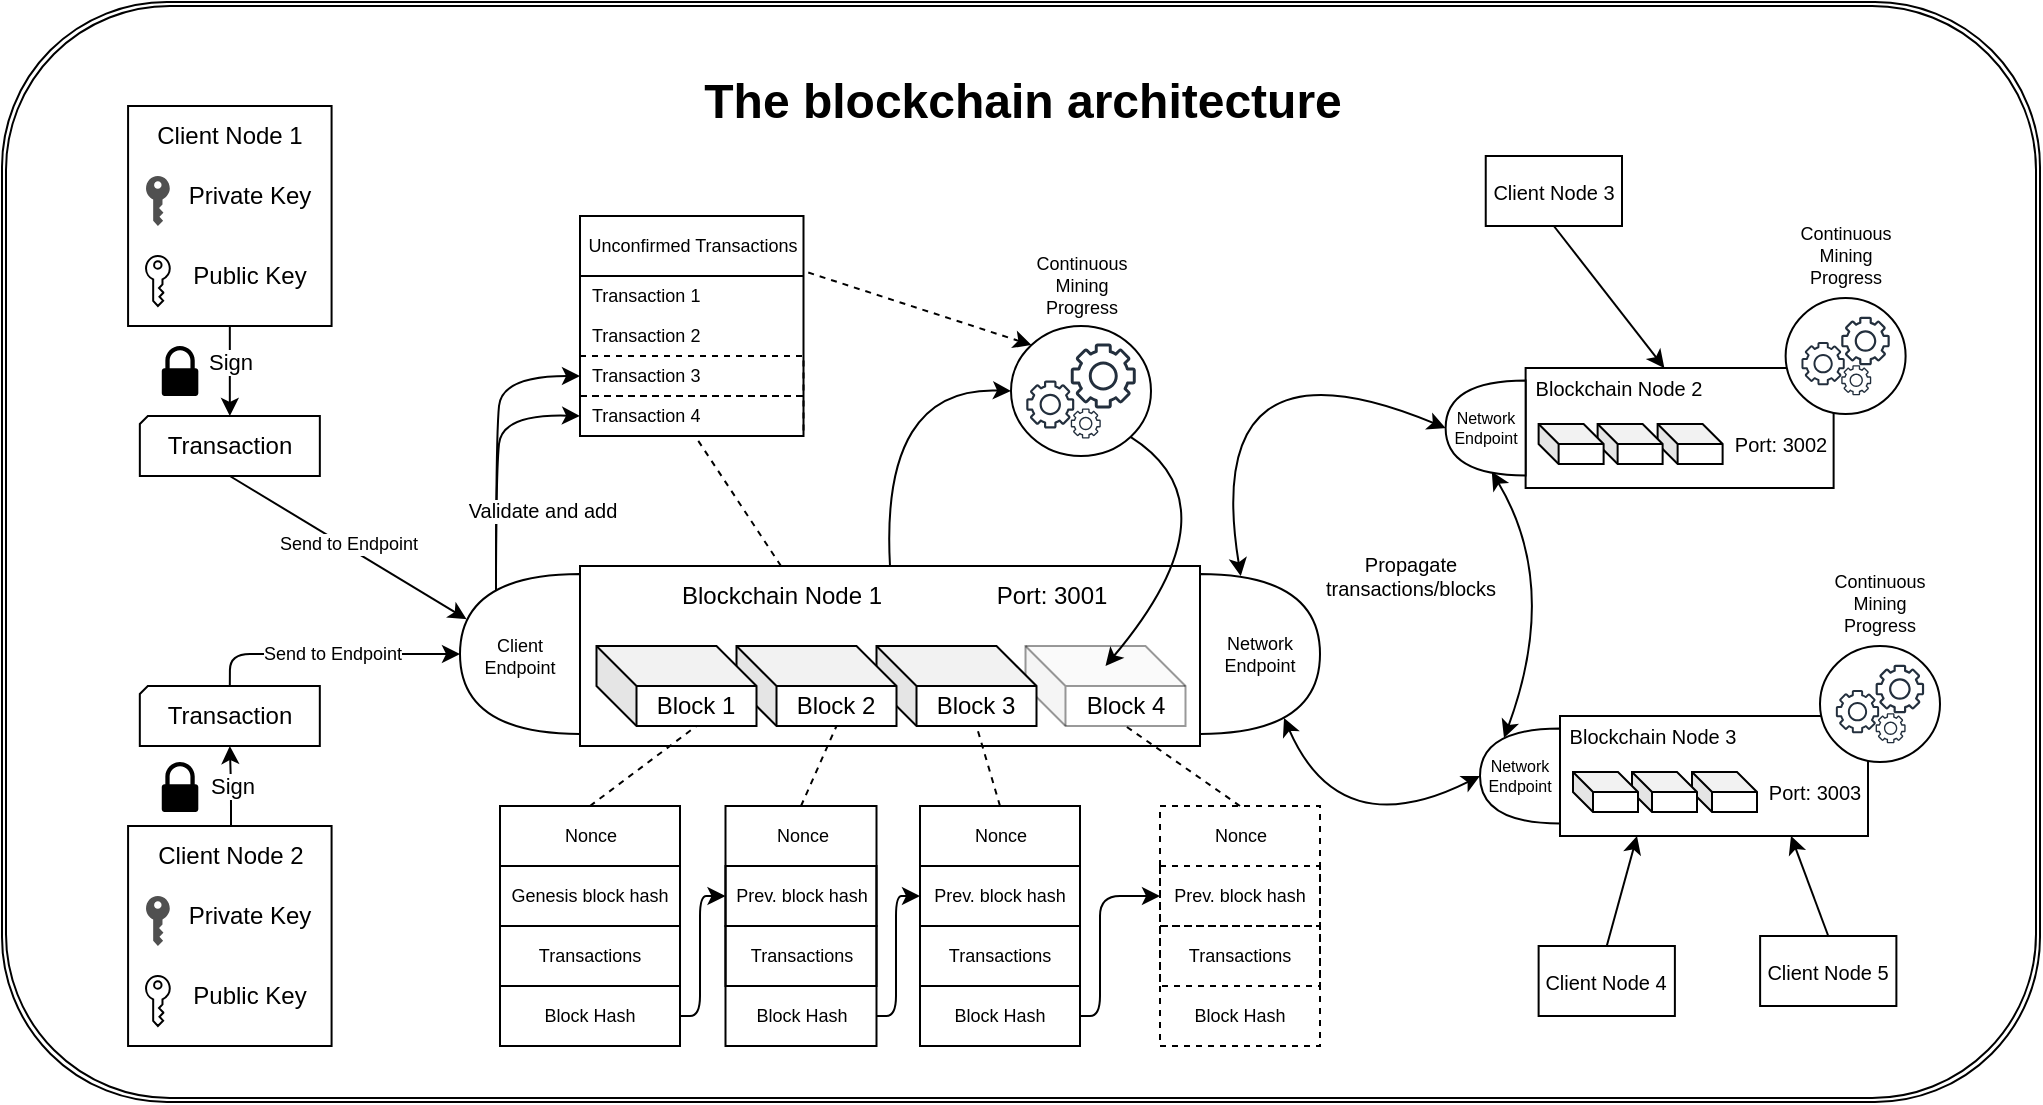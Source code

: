 <mxfile version="20.2.8" type="device"><diagram id="l8hXMBHkgcEJcSW0mbfh" name="Page-1"><mxGraphModel dx="1273" dy="1607" grid="1" gridSize="10" guides="1" tooltips="1" connect="1" arrows="1" fold="1" page="1" pageScale="1" pageWidth="1169" pageHeight="827" math="0" shadow="0"><root><mxCell id="0"/><mxCell id="1" parent="0"/><mxCell id="AOwfK2Gq36l6-mq3PteS-4" value="" style="shape=ext;double=1;rounded=1;whiteSpace=wrap;html=1;fillColor=default;backgroundOutline=0;" vertex="1" parent="1"><mxGeometry y="-827" width="1019" height="550" as="geometry"/></mxCell><mxCell id="AOwfK2Gq36l6-mq3PteS-24" value="" style="rounded=0;whiteSpace=wrap;html=1;strokeColor=default;fontFamily=Helvetica;fontSize=12;fontColor=default;fillColor=default;" vertex="1" parent="1"><mxGeometry x="779" y="-470" width="154" height="60" as="geometry"/></mxCell><mxCell id="AOwfK2Gq36l6-mq3PteS-164" value="" style="shape=cube;whiteSpace=wrap;html=1;boundedLbl=1;backgroundOutline=1;darkOpacity=0.05;darkOpacity2=0.1;size=10;" vertex="1" parent="1"><mxGeometry x="845" y="-442" width="32.5" height="20" as="geometry"/></mxCell><mxCell id="AOwfK2Gq36l6-mq3PteS-159" value="" style="shape=cube;whiteSpace=wrap;html=1;boundedLbl=1;backgroundOutline=1;darkOpacity=0.05;darkOpacity2=0.1;size=10;" vertex="1" parent="1"><mxGeometry x="815" y="-442" width="32.5" height="20" as="geometry"/></mxCell><mxCell id="AOwfK2Gq36l6-mq3PteS-1" value="The blockchain architecture" style="text;strokeColor=none;fillColor=none;html=1;fontSize=24;fontStyle=1;verticalAlign=middle;align=center;rounded=0;" vertex="1" parent="1"><mxGeometry x="459.5" y="-797" width="100" height="40" as="geometry"/></mxCell><mxCell id="AOwfK2Gq36l6-mq3PteS-10" value="" style="rounded=0;whiteSpace=wrap;html=1;strokeColor=default;fontFamily=Helvetica;fontSize=12;fontColor=default;fillColor=default;" vertex="1" parent="1"><mxGeometry x="289" y="-545" width="310" height="90" as="geometry"/></mxCell><mxCell id="AOwfK2Gq36l6-mq3PteS-76" value="Block 4" style="shape=cube;whiteSpace=wrap;html=1;boundedLbl=1;backgroundOutline=1;darkOpacity=0.05;darkOpacity2=0.1;opacity=40;" vertex="1" parent="1"><mxGeometry x="511.75" y="-505" width="80" height="40" as="geometry"/></mxCell><mxCell id="AOwfK2Gq36l6-mq3PteS-5" value="Block 3" style="shape=cube;whiteSpace=wrap;html=1;boundedLbl=1;backgroundOutline=1;darkOpacity=0.05;darkOpacity2=0.1;" vertex="1" parent="1"><mxGeometry x="437.25" y="-505" width="80" height="40" as="geometry"/></mxCell><mxCell id="AOwfK2Gq36l6-mq3PteS-7" value="Block 2" style="shape=cube;whiteSpace=wrap;html=1;boundedLbl=1;backgroundOutline=1;darkOpacity=0.05;darkOpacity2=0.1;" vertex="1" parent="1"><mxGeometry x="367.25" y="-505" width="80" height="40" as="geometry"/></mxCell><mxCell id="AOwfK2Gq36l6-mq3PteS-8" value="Block 1" style="shape=cube;whiteSpace=wrap;html=1;boundedLbl=1;backgroundOutline=1;darkOpacity=0.05;darkOpacity2=0.1;" vertex="1" parent="1"><mxGeometry x="297.25" y="-505" width="80" height="40" as="geometry"/></mxCell><mxCell id="AOwfK2Gq36l6-mq3PteS-11" value="Blockchain Node 1" style="text;html=1;strokeColor=none;fillColor=none;align=center;verticalAlign=middle;whiteSpace=wrap;rounded=0;fontFamily=Helvetica;fontSize=12;fontColor=default;" vertex="1" parent="1"><mxGeometry x="314.5" y="-545" width="150" height="30" as="geometry"/></mxCell><mxCell id="AOwfK2Gq36l6-mq3PteS-12" value="Port: 3001" style="text;html=1;strokeColor=none;fillColor=none;align=center;verticalAlign=middle;whiteSpace=wrap;rounded=0;fontFamily=Helvetica;fontSize=12;fontColor=default;" vertex="1" parent="1"><mxGeometry x="474.5" y="-545" width="100" height="30" as="geometry"/></mxCell><mxCell id="AOwfK2Gq36l6-mq3PteS-19" value="Blockchain Node 3" style="text;html=1;strokeColor=none;fillColor=none;align=center;verticalAlign=middle;whiteSpace=wrap;rounded=0;fontFamily=Helvetica;fontSize=10;fontColor=default;" vertex="1" parent="1"><mxGeometry x="779" y="-470" width="92.5" height="20" as="geometry"/></mxCell><mxCell id="AOwfK2Gq36l6-mq3PteS-20" value="Port: 3003" style="text;html=1;strokeColor=none;fillColor=none;align=center;verticalAlign=middle;whiteSpace=wrap;rounded=0;fontFamily=Helvetica;fontSize=10;fontColor=default;" vertex="1" parent="1"><mxGeometry x="879.06" y="-442" width="54.88" height="20" as="geometry"/></mxCell><mxCell id="AOwfK2Gq36l6-mq3PteS-21" value="" style="shape=cube;whiteSpace=wrap;html=1;boundedLbl=1;backgroundOutline=1;darkOpacity=0.05;darkOpacity2=0.1;size=10;" vertex="1" parent="1"><mxGeometry x="785.5" y="-442" width="32.5" height="20" as="geometry"/></mxCell><mxCell id="AOwfK2Gq36l6-mq3PteS-26" value="Nonce" style="swimlane;fontStyle=0;childLayout=stackLayout;horizontal=1;startSize=30;horizontalStack=0;resizeParent=1;resizeParentMax=0;resizeLast=0;collapsible=1;marginBottom=0;strokeColor=default;fontFamily=Helvetica;fontSize=9;fontColor=default;fillColor=default;html=1;" vertex="1" parent="1"><mxGeometry x="249" y="-425" width="90" height="120" as="geometry"><mxRectangle x="170.5" y="220" width="60" height="30" as="alternateBounds"/></mxGeometry></mxCell><mxCell id="AOwfK2Gq36l6-mq3PteS-27" value="Genesis block hash" style="text;strokeColor=default;fillColor=none;align=center;verticalAlign=middle;spacingLeft=4;spacingRight=4;overflow=hidden;points=[[0,0.5],[1,0.5]];portConstraint=eastwest;rotatable=0;fontFamily=Helvetica;fontSize=9;fontColor=default;html=1;" vertex="1" parent="AOwfK2Gq36l6-mq3PteS-26"><mxGeometry y="30" width="90" height="30" as="geometry"/></mxCell><mxCell id="AOwfK2Gq36l6-mq3PteS-28" value="Transactions" style="text;strokeColor=default;fillColor=none;align=center;verticalAlign=middle;spacingLeft=4;spacingRight=4;overflow=hidden;points=[[0,0.5],[1,0.5]];portConstraint=eastwest;rotatable=0;fontFamily=Helvetica;fontSize=9;fontColor=default;html=1;" vertex="1" parent="AOwfK2Gq36l6-mq3PteS-26"><mxGeometry y="60" width="90" height="30" as="geometry"/></mxCell><mxCell id="AOwfK2Gq36l6-mq3PteS-84" value="Block Hash" style="text;strokeColor=none;fillColor=none;align=center;verticalAlign=middle;spacingLeft=4;spacingRight=4;overflow=hidden;points=[[0,0.5],[1,0.5]];portConstraint=eastwest;rotatable=0;fontFamily=Helvetica;fontSize=9;fontColor=default;html=1;" vertex="1" parent="AOwfK2Gq36l6-mq3PteS-26"><mxGeometry y="90" width="90" height="30" as="geometry"/></mxCell><mxCell id="AOwfK2Gq36l6-mq3PteS-30" value="Nonce" style="swimlane;fontStyle=0;childLayout=stackLayout;horizontal=1;startSize=30;horizontalStack=0;resizeParent=1;resizeParentMax=0;resizeLast=0;collapsible=1;marginBottom=0;strokeColor=default;fontFamily=Helvetica;fontSize=9;fontColor=default;fillColor=default;html=1;" vertex="1" parent="1"><mxGeometry x="361.75" y="-425" width="75.5" height="120" as="geometry"><mxRectangle x="170.5" y="220" width="60" height="30" as="alternateBounds"/></mxGeometry></mxCell><mxCell id="AOwfK2Gq36l6-mq3PteS-31" value="Prev. block hash" style="text;strokeColor=default;fillColor=none;align=center;verticalAlign=middle;spacingLeft=4;spacingRight=4;overflow=hidden;points=[[0,0.5],[1,0.5]];portConstraint=eastwest;rotatable=0;fontFamily=Helvetica;fontSize=9;fontColor=default;html=1;" vertex="1" parent="AOwfK2Gq36l6-mq3PteS-30"><mxGeometry y="30" width="75.5" height="30" as="geometry"/></mxCell><mxCell id="AOwfK2Gq36l6-mq3PteS-32" value="Transactions" style="text;strokeColor=default;fillColor=none;align=center;verticalAlign=middle;spacingLeft=4;spacingRight=4;overflow=hidden;points=[[0,0.5],[1,0.5]];portConstraint=eastwest;rotatable=0;fontFamily=Helvetica;fontSize=9;fontColor=default;html=1;" vertex="1" parent="AOwfK2Gq36l6-mq3PteS-30"><mxGeometry y="60" width="75.5" height="30" as="geometry"/></mxCell><mxCell id="AOwfK2Gq36l6-mq3PteS-86" value="Block Hash" style="text;strokeColor=none;fillColor=none;align=center;verticalAlign=middle;spacingLeft=4;spacingRight=4;overflow=hidden;points=[[0,0.5],[1,0.5]];portConstraint=eastwest;rotatable=0;fontFamily=Helvetica;fontSize=9;fontColor=default;html=1;" vertex="1" parent="AOwfK2Gq36l6-mq3PteS-30"><mxGeometry y="90" width="75.5" height="30" as="geometry"/></mxCell><mxCell id="AOwfK2Gq36l6-mq3PteS-33" value="Nonce" style="swimlane;fontStyle=0;childLayout=stackLayout;horizontal=1;startSize=30;horizontalStack=0;resizeParent=1;resizeParentMax=0;resizeLast=0;collapsible=1;marginBottom=0;strokeColor=default;fontFamily=Helvetica;fontSize=9;fontColor=default;fillColor=default;html=1;" vertex="1" parent="1"><mxGeometry x="459" y="-425" width="80" height="120" as="geometry"><mxRectangle x="170.5" y="220" width="60" height="30" as="alternateBounds"/></mxGeometry></mxCell><mxCell id="AOwfK2Gq36l6-mq3PteS-34" value="Prev. block hash" style="text;strokeColor=default;fillColor=none;align=center;verticalAlign=middle;spacingLeft=4;spacingRight=4;overflow=hidden;points=[[0,0.5],[1,0.5]];portConstraint=eastwest;rotatable=0;fontFamily=Helvetica;fontSize=9;fontColor=default;html=1;" vertex="1" parent="AOwfK2Gq36l6-mq3PteS-33"><mxGeometry y="30" width="80" height="30" as="geometry"/></mxCell><mxCell id="AOwfK2Gq36l6-mq3PteS-35" value="Transactions" style="text;strokeColor=default;fillColor=none;align=center;verticalAlign=middle;spacingLeft=4;spacingRight=4;overflow=hidden;points=[[0,0.5],[1,0.5]];portConstraint=eastwest;rotatable=0;fontFamily=Helvetica;fontSize=9;fontColor=default;html=1;" vertex="1" parent="AOwfK2Gq36l6-mq3PteS-33"><mxGeometry y="60" width="80" height="30" as="geometry"/></mxCell><mxCell id="AOwfK2Gq36l6-mq3PteS-85" value="Block Hash" style="text;strokeColor=none;fillColor=none;align=center;verticalAlign=middle;spacingLeft=4;spacingRight=4;overflow=hidden;points=[[0,0.5],[1,0.5]];portConstraint=eastwest;rotatable=0;fontFamily=Helvetica;fontSize=9;fontColor=default;html=1;" vertex="1" parent="AOwfK2Gq36l6-mq3PteS-33"><mxGeometry y="90" width="80" height="30" as="geometry"/></mxCell><mxCell id="AOwfK2Gq36l6-mq3PteS-36" value="" style="endArrow=none;dashed=1;html=1;fontFamily=Helvetica;fontSize=12;fontColor=default;entryX=0;entryY=0;entryDx=50;entryDy=40;entryPerimeter=0;exitX=0.5;exitY=0;exitDx=0;exitDy=0;" edge="1" parent="1" source="AOwfK2Gq36l6-mq3PteS-26" target="AOwfK2Gq36l6-mq3PteS-8"><mxGeometry width="50" height="50" relative="1" as="geometry"><mxPoint x="739" y="-245" as="sourcePoint"/><mxPoint x="789" y="-295" as="targetPoint"/></mxGeometry></mxCell><mxCell id="AOwfK2Gq36l6-mq3PteS-37" value="" style="endArrow=none;dashed=1;html=1;fontFamily=Helvetica;fontSize=12;fontColor=default;entryX=0;entryY=0;entryDx=50;entryDy=40;entryPerimeter=0;exitX=0.5;exitY=0;exitDx=0;exitDy=0;" edge="1" parent="1" source="AOwfK2Gq36l6-mq3PteS-30" target="AOwfK2Gq36l6-mq3PteS-7"><mxGeometry width="50" height="50" relative="1" as="geometry"><mxPoint x="329.5" y="-415" as="sourcePoint"/><mxPoint x="394.5" y="-455" as="targetPoint"/></mxGeometry></mxCell><mxCell id="AOwfK2Gq36l6-mq3PteS-38" value="" style="endArrow=none;dashed=1;html=1;fontFamily=Helvetica;fontSize=12;fontColor=default;entryX=0;entryY=0;entryDx=50;entryDy=40;entryPerimeter=0;exitX=0.5;exitY=0;exitDx=0;exitDy=0;" edge="1" parent="1" source="AOwfK2Gq36l6-mq3PteS-33" target="AOwfK2Gq36l6-mq3PteS-5"><mxGeometry width="50" height="50" relative="1" as="geometry"><mxPoint x="454.5" y="-415" as="sourcePoint"/><mxPoint x="464.5" y="-455" as="targetPoint"/></mxGeometry></mxCell><mxCell id="AOwfK2Gq36l6-mq3PteS-77" value="" style="curved=1;endArrow=classic;html=1;fontFamily=Helvetica;fontSize=9;fontColor=default;exitX=1;exitY=1;exitDx=0;exitDy=0;entryX=0.5;entryY=0.25;entryDx=0;entryDy=0;entryPerimeter=0;" edge="1" parent="1" source="AOwfK2Gq36l6-mq3PteS-137" target="AOwfK2Gq36l6-mq3PteS-76"><mxGeometry width="50" height="50" relative="1" as="geometry"><mxPoint x="639" y="-415" as="sourcePoint"/><mxPoint x="689" y="-465" as="targetPoint"/><Array as="points"><mxPoint x="619" y="-575"/></Array></mxGeometry></mxCell><mxCell id="AOwfK2Gq36l6-mq3PteS-79" value="Nonce" style="swimlane;fontStyle=0;childLayout=stackLayout;horizontal=1;startSize=30;horizontalStack=0;resizeParent=1;resizeParentMax=0;resizeLast=0;collapsible=1;marginBottom=0;strokeColor=default;fontFamily=Helvetica;fontSize=9;fontColor=default;fillColor=default;html=1;dashed=1;" vertex="1" parent="1"><mxGeometry x="579" y="-425" width="80" height="120" as="geometry"><mxRectangle x="170.5" y="220" width="60" height="30" as="alternateBounds"/></mxGeometry></mxCell><mxCell id="AOwfK2Gq36l6-mq3PteS-80" value="Prev. block hash" style="text;strokeColor=default;fillColor=none;align=center;verticalAlign=middle;spacingLeft=4;spacingRight=4;overflow=hidden;points=[[0,0.5],[1,0.5]];portConstraint=eastwest;rotatable=0;fontFamily=Helvetica;fontSize=9;fontColor=default;html=1;dashed=1;" vertex="1" parent="AOwfK2Gq36l6-mq3PteS-79"><mxGeometry y="30" width="80" height="30" as="geometry"/></mxCell><mxCell id="AOwfK2Gq36l6-mq3PteS-81" value="Transactions" style="text;strokeColor=default;fillColor=none;align=center;verticalAlign=middle;spacingLeft=4;spacingRight=4;overflow=hidden;points=[[0,0.5],[1,0.5]];portConstraint=eastwest;rotatable=0;fontFamily=Helvetica;fontSize=9;fontColor=default;html=1;dashed=1;" vertex="1" parent="AOwfK2Gq36l6-mq3PteS-79"><mxGeometry y="60" width="80" height="30" as="geometry"/></mxCell><mxCell id="AOwfK2Gq36l6-mq3PteS-87" value="Block Hash" style="text;strokeColor=none;fillColor=none;align=center;verticalAlign=middle;spacingLeft=4;spacingRight=4;overflow=hidden;points=[[0,0.5],[1,0.5]];portConstraint=eastwest;rotatable=0;fontFamily=Helvetica;fontSize=9;fontColor=default;html=1;" vertex="1" parent="AOwfK2Gq36l6-mq3PteS-79"><mxGeometry y="90" width="80" height="30" as="geometry"/></mxCell><mxCell id="AOwfK2Gq36l6-mq3PteS-82" value="" style="endArrow=none;dashed=1;html=1;fontFamily=Helvetica;fontSize=12;fontColor=default;entryX=0;entryY=0;entryDx=50;entryDy=40;entryPerimeter=0;exitX=0.5;exitY=0;exitDx=0;exitDy=0;" edge="1" parent="1" source="AOwfK2Gq36l6-mq3PteS-79" target="AOwfK2Gq36l6-mq3PteS-76"><mxGeometry width="50" height="50" relative="1" as="geometry"><mxPoint x="487.25" y="-415" as="sourcePoint"/><mxPoint x="497.25" y="-455" as="targetPoint"/></mxGeometry></mxCell><mxCell id="AOwfK2Gq36l6-mq3PteS-90" value="" style="endArrow=classic;html=1;fontFamily=Helvetica;fontSize=12;fontColor=default;exitX=1;exitY=0.5;exitDx=0;exitDy=0;entryX=0;entryY=0.5;entryDx=0;entryDy=0;" edge="1" parent="1" source="AOwfK2Gq36l6-mq3PteS-84" target="AOwfK2Gq36l6-mq3PteS-31"><mxGeometry width="50" height="50" relative="1" as="geometry"><mxPoint x="539" y="-305" as="sourcePoint"/><mxPoint x="589" y="-355" as="targetPoint"/><Array as="points"><mxPoint x="349" y="-320"/><mxPoint x="349" y="-380"/></Array></mxGeometry></mxCell><mxCell id="AOwfK2Gq36l6-mq3PteS-91" value="" style="endArrow=classic;html=1;fontFamily=Helvetica;fontSize=12;fontColor=default;exitX=1;exitY=0.5;exitDx=0;exitDy=0;entryX=0;entryY=0.5;entryDx=0;entryDy=0;" edge="1" parent="1" source="AOwfK2Gq36l6-mq3PteS-86" target="AOwfK2Gq36l6-mq3PteS-34"><mxGeometry width="50" height="50" relative="1" as="geometry"><mxPoint x="437.25" y="-325" as="sourcePoint"/><mxPoint x="460" y="-385" as="targetPoint"/><Array as="points"><mxPoint x="447" y="-320"/><mxPoint x="447" y="-380"/></Array></mxGeometry></mxCell><mxCell id="AOwfK2Gq36l6-mq3PteS-92" value="" style="endArrow=classic;html=1;fontFamily=Helvetica;fontSize=12;fontColor=default;exitX=1;exitY=0.5;exitDx=0;exitDy=0;entryX=0;entryY=0.5;entryDx=0;entryDy=0;" edge="1" parent="1" source="AOwfK2Gq36l6-mq3PteS-85" target="AOwfK2Gq36l6-mq3PteS-80"><mxGeometry width="50" height="50" relative="1" as="geometry"><mxPoint x="540.88" y="-325" as="sourcePoint"/><mxPoint x="562.63" y="-385" as="targetPoint"/><Array as="points"><mxPoint x="549" y="-320"/><mxPoint x="549" y="-380"/></Array></mxGeometry></mxCell><mxCell id="AOwfK2Gq36l6-mq3PteS-103" style="edgeStyle=orthogonalEdgeStyle;orthogonalLoop=1;jettySize=auto;html=1;exitX=0.5;exitY=1;exitDx=0;exitDy=0;fontFamily=Helvetica;fontSize=12;fontColor=default;entryX=0.5;entryY=0;entryDx=0;entryDy=0;entryPerimeter=0;" edge="1" parent="1" source="AOwfK2Gq36l6-mq3PteS-94" target="AOwfK2Gq36l6-mq3PteS-104"><mxGeometry relative="1" as="geometry"><mxPoint x="296.54" y="-735" as="targetPoint"/></mxGeometry></mxCell><mxCell id="AOwfK2Gq36l6-mq3PteS-110" value="Sign" style="edgeLabel;html=1;align=center;verticalAlign=middle;resizable=0;points=[];fontSize=11;fontFamily=Helvetica;fontColor=default;" vertex="1" connectable="0" parent="AOwfK2Gq36l6-mq3PteS-103"><mxGeometry x="-0.123" relative="1" as="geometry"><mxPoint y="-2" as="offset"/></mxGeometry></mxCell><mxCell id="AOwfK2Gq36l6-mq3PteS-94" value="" style="rounded=0;whiteSpace=wrap;html=1;strokeColor=default;fontFamily=Helvetica;fontSize=12;fontColor=default;fillColor=default;" vertex="1" parent="1"><mxGeometry x="63.04" y="-775" width="101.75" height="110" as="geometry"/></mxCell><mxCell id="AOwfK2Gq36l6-mq3PteS-95" value="Client Node 1" style="text;html=1;strokeColor=none;fillColor=none;align=center;verticalAlign=middle;whiteSpace=wrap;rounded=0;fontFamily=Helvetica;fontSize=12;fontColor=default;" vertex="1" parent="1"><mxGeometry x="75.98" y="-775" width="75.87" height="30" as="geometry"/></mxCell><mxCell id="AOwfK2Gq36l6-mq3PteS-96" value="" style="sketch=0;pointerEvents=1;shadow=0;dashed=0;html=1;strokeColor=none;fillColor=#505050;labelPosition=center;verticalLabelPosition=bottom;verticalAlign=top;outlineConnect=0;align=center;shape=mxgraph.office.security.key_permissions;fontFamily=Helvetica;fontSize=12;fontColor=default;" vertex="1" parent="1"><mxGeometry x="72.01" y="-740" width="11.88" height="25" as="geometry"/></mxCell><mxCell id="AOwfK2Gq36l6-mq3PteS-97" value="Private Key" style="text;html=1;strokeColor=none;fillColor=none;align=center;verticalAlign=middle;whiteSpace=wrap;rounded=0;fontFamily=Helvetica;fontSize=12;fontColor=default;" vertex="1" parent="1"><mxGeometry x="91.88" y="-745" width="63.94" height="30" as="geometry"/></mxCell><mxCell id="AOwfK2Gq36l6-mq3PteS-98" value="Public Key" style="text;html=1;strokeColor=none;fillColor=none;align=center;verticalAlign=middle;whiteSpace=wrap;rounded=0;fontFamily=Helvetica;fontSize=12;fontColor=default;" vertex="1" parent="1"><mxGeometry x="91.88" y="-705" width="63.94" height="30" as="geometry"/></mxCell><mxCell id="AOwfK2Gq36l6-mq3PteS-99" value="" style="sketch=0;pointerEvents=1;shadow=0;dashed=0;html=1;labelPosition=center;verticalLabelPosition=bottom;verticalAlign=top;outlineConnect=0;align=center;shape=mxgraph.office.security.key_permissions;fontFamily=Helvetica;fontSize=12;" vertex="1" parent="1"><mxGeometry x="72.01" y="-700" width="11.88" height="25" as="geometry"/></mxCell><mxCell id="AOwfK2Gq36l6-mq3PteS-104" value="Transaction" style="shape=card;whiteSpace=wrap;html=1;strokeColor=default;fontFamily=Helvetica;fontSize=12;fontColor=default;fillColor=default;size=4;" vertex="1" parent="1"><mxGeometry x="68.92" y="-620" width="90" height="30" as="geometry"/></mxCell><mxCell id="AOwfK2Gq36l6-mq3PteS-105" value="Unconfirmed Transactions" style="swimlane;fontStyle=0;childLayout=stackLayout;horizontal=1;startSize=30;horizontalStack=0;resizeParent=1;resizeParentMax=0;resizeLast=0;collapsible=0;marginBottom=0;strokeColor=default;fontFamily=Helvetica;fontSize=9;fontColor=default;fillColor=default;html=1;" vertex="1" parent="1"><mxGeometry x="289" y="-720" width="111.75" height="110" as="geometry"><mxRectangle x="68.25" y="150" width="150" height="30" as="alternateBounds"/></mxGeometry></mxCell><mxCell id="AOwfK2Gq36l6-mq3PteS-106" value="Transaction 1" style="text;strokeColor=none;fillColor=none;align=left;verticalAlign=middle;spacingLeft=4;spacingRight=4;overflow=hidden;points=[[0,0.5],[1,0.5]];portConstraint=eastwest;rotatable=0;fontFamily=Helvetica;fontSize=9;fontColor=default;html=1;spacing=2;resizeHeight=1;" vertex="1" parent="AOwfK2Gq36l6-mq3PteS-105"><mxGeometry y="30" width="111.75" height="20" as="geometry"/></mxCell><mxCell id="AOwfK2Gq36l6-mq3PteS-107" value="Transaction 2" style="text;strokeColor=none;fillColor=none;align=left;verticalAlign=middle;spacingLeft=4;spacingRight=4;overflow=hidden;points=[[0,0.5],[1,0.5]];portConstraint=eastwest;rotatable=0;fontFamily=Helvetica;fontSize=9;fontColor=default;html=1;spacing=2;resizeHeight=1;" vertex="1" parent="AOwfK2Gq36l6-mq3PteS-105"><mxGeometry y="50" width="111.75" height="20" as="geometry"/></mxCell><mxCell id="AOwfK2Gq36l6-mq3PteS-108" value="Transaction 3" style="text;strokeColor=default;fillColor=none;align=left;verticalAlign=middle;spacingLeft=4;spacingRight=4;overflow=hidden;points=[[0,0.5],[1,0.5]];portConstraint=eastwest;rotatable=0;fontFamily=Helvetica;fontSize=9;fontColor=default;html=1;spacing=2;resizeHeight=1;dashed=1;" vertex="1" parent="AOwfK2Gq36l6-mq3PteS-105"><mxGeometry y="70" width="111.75" height="20" as="geometry"/></mxCell><mxCell id="AOwfK2Gq36l6-mq3PteS-112" value="Transaction 4" style="text;strokeColor=default;fillColor=none;align=left;verticalAlign=middle;spacingLeft=4;spacingRight=4;overflow=hidden;points=[[0,0.5],[1,0.5]];portConstraint=eastwest;rotatable=0;fontFamily=Helvetica;fontSize=9;fontColor=default;html=1;spacing=2;resizeHeight=1;dashed=1;" vertex="1" parent="AOwfK2Gq36l6-mq3PteS-105"><mxGeometry y="90" width="111.75" height="20" as="geometry"/></mxCell><mxCell id="AOwfK2Gq36l6-mq3PteS-115" value="" style="endArrow=none;dashed=1;html=1;fontFamily=Helvetica;fontSize=11;fontColor=default;entryX=0.521;entryY=1.052;entryDx=0;entryDy=0;entryPerimeter=0;exitX=0.5;exitY=0;exitDx=0;exitDy=0;" edge="1" parent="1" source="AOwfK2Gq36l6-mq3PteS-11" target="AOwfK2Gq36l6-mq3PteS-112"><mxGeometry width="50" height="50" relative="1" as="geometry"><mxPoint x="379" y="-485" as="sourcePoint"/><mxPoint x="429" y="-535" as="targetPoint"/></mxGeometry></mxCell><mxCell id="AOwfK2Gq36l6-mq3PteS-117" value="" style="sketch=0;pointerEvents=1;shadow=0;dashed=0;html=1;strokeColor=none;labelPosition=center;verticalLabelPosition=bottom;verticalAlign=top;outlineConnect=0;align=center;shape=mxgraph.office.security.lock_protected;fillColor=#000000;fontFamily=Helvetica;fontSize=9;fontColor=default;" vertex="1" parent="1"><mxGeometry x="79.89" y="-655" width="18.27" height="25" as="geometry"/></mxCell><mxCell id="AOwfK2Gq36l6-mq3PteS-118" value="" style="shape=or;whiteSpace=wrap;html=1;strokeColor=default;fontFamily=Helvetica;fontSize=9;fontColor=default;fillColor=default;rotation=-180;" vertex="1" parent="1"><mxGeometry x="229" y="-541" width="60" height="80" as="geometry"/></mxCell><mxCell id="AOwfK2Gq36l6-mq3PteS-119" value="Client Endpoint" style="text;html=1;strokeColor=none;fillColor=none;align=center;verticalAlign=middle;whiteSpace=wrap;rounded=0;fontFamily=Helvetica;fontSize=9;fontColor=default;" vertex="1" parent="1"><mxGeometry x="234" y="-515" width="50" height="30" as="geometry"/></mxCell><mxCell id="AOwfK2Gq36l6-mq3PteS-120" style="edgeStyle=orthogonalEdgeStyle;orthogonalLoop=1;jettySize=auto;html=1;exitX=0.5;exitY=0;exitDx=0;exitDy=0;fontFamily=Helvetica;fontSize=12;fontColor=default;entryX=0.5;entryY=1;entryDx=0;entryDy=0;entryPerimeter=0;" edge="1" source="AOwfK2Gq36l6-mq3PteS-123" target="AOwfK2Gq36l6-mq3PteS-128" parent="1"><mxGeometry relative="1" as="geometry"><mxPoint x="302.41" y="-375" as="targetPoint"/></mxGeometry></mxCell><mxCell id="AOwfK2Gq36l6-mq3PteS-121" value="Sign" style="edgeLabel;html=1;align=center;verticalAlign=middle;resizable=0;points=[];fontSize=11;fontFamily=Helvetica;fontColor=default;" vertex="1" connectable="0" parent="AOwfK2Gq36l6-mq3PteS-120"><mxGeometry x="-0.123" relative="1" as="geometry"><mxPoint y="-2" as="offset"/></mxGeometry></mxCell><mxCell id="AOwfK2Gq36l6-mq3PteS-122" value="" style="rounded=0;whiteSpace=wrap;html=1;strokeColor=default;fontFamily=Helvetica;fontSize=12;fontColor=default;fillColor=default;" vertex="1" parent="1"><mxGeometry x="63.04" y="-415" width="101.75" height="110" as="geometry"/></mxCell><mxCell id="AOwfK2Gq36l6-mq3PteS-123" value="Client Node 2" style="text;html=1;strokeColor=none;fillColor=none;align=center;verticalAlign=middle;whiteSpace=wrap;rounded=0;fontFamily=Helvetica;fontSize=12;fontColor=default;" vertex="1" parent="1"><mxGeometry x="75.98" y="-415" width="77.05" height="30" as="geometry"/></mxCell><mxCell id="AOwfK2Gq36l6-mq3PteS-124" value="" style="sketch=0;pointerEvents=1;shadow=0;dashed=0;html=1;strokeColor=none;fillColor=#505050;labelPosition=center;verticalLabelPosition=bottom;verticalAlign=top;outlineConnect=0;align=center;shape=mxgraph.office.security.key_permissions;fontFamily=Helvetica;fontSize=12;fontColor=default;" vertex="1" parent="1"><mxGeometry x="72.01" y="-380" width="11.88" height="25" as="geometry"/></mxCell><mxCell id="AOwfK2Gq36l6-mq3PteS-125" value="Private Key" style="text;html=1;strokeColor=none;fillColor=none;align=center;verticalAlign=middle;whiteSpace=wrap;rounded=0;fontFamily=Helvetica;fontSize=12;fontColor=default;" vertex="1" parent="1"><mxGeometry x="91.88" y="-385" width="63.94" height="30" as="geometry"/></mxCell><mxCell id="AOwfK2Gq36l6-mq3PteS-126" value="Public Key" style="text;html=1;strokeColor=none;fillColor=none;align=center;verticalAlign=middle;whiteSpace=wrap;rounded=0;fontFamily=Helvetica;fontSize=12;fontColor=default;" vertex="1" parent="1"><mxGeometry x="91.88" y="-345" width="63.94" height="30" as="geometry"/></mxCell><mxCell id="AOwfK2Gq36l6-mq3PteS-127" value="" style="sketch=0;pointerEvents=1;shadow=0;dashed=0;html=1;labelPosition=center;verticalLabelPosition=bottom;verticalAlign=top;outlineConnect=0;align=center;shape=mxgraph.office.security.key_permissions;fontFamily=Helvetica;fontSize=12;" vertex="1" parent="1"><mxGeometry x="72.01" y="-340" width="11.88" height="25" as="geometry"/></mxCell><mxCell id="AOwfK2Gq36l6-mq3PteS-128" value="Transaction" style="shape=card;whiteSpace=wrap;html=1;strokeColor=default;fontFamily=Helvetica;fontSize=12;fontColor=default;fillColor=default;size=4;" vertex="1" parent="1"><mxGeometry x="68.91" y="-485" width="90" height="30" as="geometry"/></mxCell><mxCell id="AOwfK2Gq36l6-mq3PteS-129" value="" style="sketch=0;pointerEvents=1;shadow=0;dashed=0;html=1;strokeColor=none;labelPosition=center;verticalLabelPosition=bottom;verticalAlign=top;outlineConnect=0;align=center;shape=mxgraph.office.security.lock_protected;fillColor=#000000;fontFamily=Helvetica;fontSize=9;fontColor=default;" vertex="1" parent="1"><mxGeometry x="79.88" y="-447" width="18.27" height="25" as="geometry"/></mxCell><mxCell id="AOwfK2Gq36l6-mq3PteS-130" value="" style="endArrow=classic;html=1;fontFamily=Helvetica;fontSize=10;fontColor=default;exitX=0.5;exitY=1;exitDx=0;exitDy=0;exitPerimeter=0;entryX=0.945;entryY=0.717;entryDx=0;entryDy=0;entryPerimeter=0;" edge="1" parent="1" source="AOwfK2Gq36l6-mq3PteS-104" target="AOwfK2Gq36l6-mq3PteS-118"><mxGeometry width="50" height="50" relative="1" as="geometry"><mxPoint x="399" y="-555" as="sourcePoint"/><mxPoint x="449" y="-605" as="targetPoint"/></mxGeometry></mxCell><mxCell id="AOwfK2Gq36l6-mq3PteS-143" value="Send to Endpoint" style="edgeLabel;html=1;align=center;verticalAlign=middle;resizable=0;points=[];fontSize=9;fontFamily=Helvetica;fontColor=default;" vertex="1" connectable="0" parent="AOwfK2Gq36l6-mq3PteS-130"><mxGeometry x="0.198" relative="1" as="geometry"><mxPoint x="-12" y="-9" as="offset"/></mxGeometry></mxCell><mxCell id="AOwfK2Gq36l6-mq3PteS-132" value="" style="endArrow=classic;html=1;fontFamily=Helvetica;fontSize=10;fontColor=default;exitX=0.5;exitY=0;exitDx=0;exitDy=0;exitPerimeter=0;entryX=1;entryY=0.5;entryDx=0;entryDy=0;entryPerimeter=0;" edge="1" parent="1" source="AOwfK2Gq36l6-mq3PteS-128" target="AOwfK2Gq36l6-mq3PteS-118"><mxGeometry width="50" height="50" relative="1" as="geometry"><mxPoint x="123.92" y="-580" as="sourcePoint"/><mxPoint x="269" y="-490" as="targetPoint"/><Array as="points"><mxPoint x="114" y="-501"/></Array></mxGeometry></mxCell><mxCell id="AOwfK2Gq36l6-mq3PteS-142" value="Send to Endpoint" style="edgeLabel;html=1;align=center;verticalAlign=middle;resizable=0;points=[];fontSize=9;fontFamily=Helvetica;fontColor=default;" vertex="1" connectable="0" parent="AOwfK2Gq36l6-mq3PteS-132"><mxGeometry x="-0.322" relative="1" as="geometry"><mxPoint x="22" as="offset"/></mxGeometry></mxCell><mxCell id="AOwfK2Gq36l6-mq3PteS-133" value="Network Endpoint" style="shape=or;whiteSpace=wrap;html=1;strokeColor=default;fontFamily=Helvetica;fontSize=9;fontColor=default;fillColor=default;rotation=0;" vertex="1" parent="1"><mxGeometry x="599" y="-541" width="60" height="80" as="geometry"/></mxCell><mxCell id="AOwfK2Gq36l6-mq3PteS-137" value="" style="ellipse;whiteSpace=wrap;html=1;strokeColor=default;fontFamily=Helvetica;fontSize=9;fontColor=default;fillColor=default;" vertex="1" parent="1"><mxGeometry x="504.5" y="-665" width="70" height="65" as="geometry"/></mxCell><mxCell id="AOwfK2Gq36l6-mq3PteS-136" value="" style="sketch=0;outlineConnect=0;fontColor=#232F3E;gradientColor=none;fillColor=#232F3D;strokeColor=none;dashed=0;verticalLabelPosition=bottom;verticalAlign=top;align=center;html=1;fontSize=12;fontStyle=0;aspect=fixed;pointerEvents=1;shape=mxgraph.aws4.gear;fontFamily=Helvetica;" vertex="1" parent="1"><mxGeometry x="512.13" y="-637.75" width="24" height="24" as="geometry"/></mxCell><mxCell id="AOwfK2Gq36l6-mq3PteS-138" value="" style="sketch=0;outlineConnect=0;fontColor=#232F3E;gradientColor=none;fillColor=#232F3D;strokeColor=none;dashed=0;verticalLabelPosition=bottom;verticalAlign=top;align=center;html=1;fontSize=12;fontStyle=0;aspect=fixed;pointerEvents=1;shape=mxgraph.aws4.gear;fontFamily=Helvetica;" vertex="1" parent="1"><mxGeometry x="534.38" y="-623.75" width="15" height="15" as="geometry"/></mxCell><mxCell id="AOwfK2Gq36l6-mq3PteS-139" value="" style="sketch=0;outlineConnect=0;fontColor=#232F3E;gradientColor=none;fillColor=#232F3D;strokeColor=none;dashed=0;verticalLabelPosition=bottom;verticalAlign=top;align=center;html=1;fontSize=12;fontStyle=0;aspect=fixed;pointerEvents=1;shape=mxgraph.aws4.gear;fontFamily=Helvetica;" vertex="1" parent="1"><mxGeometry x="534.38" y="-656.25" width="32.5" height="32.5" as="geometry"/></mxCell><mxCell id="AOwfK2Gq36l6-mq3PteS-140" value="" style="curved=1;endArrow=classic;html=1;fontFamily=Helvetica;fontSize=9;fontColor=default;exitX=0.5;exitY=0;exitDx=0;exitDy=0;entryX=0;entryY=0.5;entryDx=0;entryDy=0;" edge="1" parent="1" source="AOwfK2Gq36l6-mq3PteS-10" target="AOwfK2Gq36l6-mq3PteS-137"><mxGeometry width="50" height="50" relative="1" as="geometry"><mxPoint x="548.855" y="-599.618" as="sourcePoint"/><mxPoint x="561.75" y="-485" as="targetPoint"/><Array as="points"><mxPoint x="439" y="-635"/></Array></mxGeometry></mxCell><mxCell id="AOwfK2Gq36l6-mq3PteS-141" value="Continuous Mining Progress" style="text;html=1;strokeColor=none;fillColor=none;align=center;verticalAlign=middle;whiteSpace=wrap;rounded=0;fontFamily=Helvetica;fontSize=9;fontColor=default;" vertex="1" parent="1"><mxGeometry x="509.5" y="-700" width="60" height="30" as="geometry"/></mxCell><mxCell id="AOwfK2Gq36l6-mq3PteS-145" value="Network Endpoint" style="shape=or;whiteSpace=wrap;html=1;strokeColor=default;fontFamily=Helvetica;fontSize=8;fontColor=default;fillColor=default;rotation=0;flipH=1;" vertex="1" parent="1"><mxGeometry x="739" y="-463.75" width="40" height="47.5" as="geometry"/></mxCell><mxCell id="AOwfK2Gq36l6-mq3PteS-151" value="" style="ellipse;whiteSpace=wrap;html=1;strokeColor=default;fontFamily=Helvetica;fontSize=9;fontColor=default;fillColor=default;" vertex="1" parent="1"><mxGeometry x="909" y="-505" width="60" height="58" as="geometry"/></mxCell><mxCell id="AOwfK2Gq36l6-mq3PteS-152" value="" style="sketch=0;outlineConnect=0;fontColor=#232F3E;gradientColor=none;fillColor=#232F3D;strokeColor=none;dashed=0;verticalLabelPosition=bottom;verticalAlign=top;align=center;html=1;fontSize=12;fontStyle=0;aspect=fixed;pointerEvents=1;shape=mxgraph.aws4.gear;fontFamily=Helvetica;" vertex="1" parent="1"><mxGeometry x="916.93" y="-483" width="21.63" height="21.63" as="geometry"/></mxCell><mxCell id="AOwfK2Gq36l6-mq3PteS-153" value="" style="sketch=0;outlineConnect=0;fontColor=#232F3E;gradientColor=none;fillColor=#232F3D;strokeColor=none;dashed=0;verticalLabelPosition=bottom;verticalAlign=top;align=center;html=1;fontSize=12;fontStyle=0;aspect=fixed;pointerEvents=1;shape=mxgraph.aws4.gear;fontFamily=Helvetica;" vertex="1" parent="1"><mxGeometry x="936.81" y="-471.37" width="15" height="15" as="geometry"/></mxCell><mxCell id="AOwfK2Gq36l6-mq3PteS-154" value="" style="sketch=0;outlineConnect=0;fontColor=#232F3E;gradientColor=none;fillColor=#232F3D;strokeColor=none;dashed=0;verticalLabelPosition=bottom;verticalAlign=top;align=center;html=1;fontSize=12;fontStyle=0;aspect=fixed;pointerEvents=1;shape=mxgraph.aws4.gear;fontFamily=Helvetica;" vertex="1" parent="1"><mxGeometry x="936.81" y="-495.62" width="24.25" height="24.25" as="geometry"/></mxCell><mxCell id="AOwfK2Gq36l6-mq3PteS-155" value="Continuous Mining Progress" style="text;html=1;strokeColor=none;fillColor=none;align=center;verticalAlign=middle;whiteSpace=wrap;rounded=0;fontFamily=Helvetica;fontSize=9;fontColor=default;" vertex="1" parent="1"><mxGeometry x="909.0" y="-541" width="60" height="30" as="geometry"/></mxCell><mxCell id="AOwfK2Gq36l6-mq3PteS-165" value="" style="endArrow=none;dashed=1;html=1;fontFamily=Helvetica;fontSize=11;fontColor=default;entryX=1;entryY=0.25;entryDx=0;entryDy=0;exitX=0;exitY=0;exitDx=0;exitDy=0;startArrow=classic;startFill=1;" edge="1" parent="1" source="AOwfK2Gq36l6-mq3PteS-137" target="AOwfK2Gq36l6-mq3PteS-105"><mxGeometry width="50" height="50" relative="1" as="geometry"><mxPoint x="399.5" y="-535" as="sourcePoint"/><mxPoint x="357.222" y="-598.96" as="targetPoint"/></mxGeometry></mxCell><mxCell id="AOwfK2Gq36l6-mq3PteS-168" value="" style="rounded=0;whiteSpace=wrap;html=1;strokeColor=default;fontFamily=Helvetica;fontSize=12;fontColor=default;fillColor=default;" vertex="1" parent="1"><mxGeometry x="761.81" y="-644" width="154" height="60" as="geometry"/></mxCell><mxCell id="AOwfK2Gq36l6-mq3PteS-169" value="" style="shape=cube;whiteSpace=wrap;html=1;boundedLbl=1;backgroundOutline=1;darkOpacity=0.05;darkOpacity2=0.1;size=10;" vertex="1" parent="1"><mxGeometry x="827.81" y="-616" width="32.5" height="20" as="geometry"/></mxCell><mxCell id="AOwfK2Gq36l6-mq3PteS-170" value="" style="shape=cube;whiteSpace=wrap;html=1;boundedLbl=1;backgroundOutline=1;darkOpacity=0.05;darkOpacity2=0.1;size=10;" vertex="1" parent="1"><mxGeometry x="797.81" y="-616" width="32.5" height="20" as="geometry"/></mxCell><mxCell id="AOwfK2Gq36l6-mq3PteS-171" value="Blockchain Node 2" style="text;html=1;strokeColor=none;fillColor=none;align=center;verticalAlign=middle;whiteSpace=wrap;rounded=0;fontFamily=Helvetica;fontSize=10;fontColor=default;" vertex="1" parent="1"><mxGeometry x="761.81" y="-644" width="92.5" height="20" as="geometry"/></mxCell><mxCell id="AOwfK2Gq36l6-mq3PteS-172" value="Port: 3002" style="text;html=1;strokeColor=none;fillColor=none;align=center;verticalAlign=middle;whiteSpace=wrap;rounded=0;fontFamily=Helvetica;fontSize=10;fontColor=default;" vertex="1" parent="1"><mxGeometry x="861.87" y="-616" width="54.88" height="20" as="geometry"/></mxCell><mxCell id="AOwfK2Gq36l6-mq3PteS-173" value="" style="shape=cube;whiteSpace=wrap;html=1;boundedLbl=1;backgroundOutline=1;darkOpacity=0.05;darkOpacity2=0.1;size=10;" vertex="1" parent="1"><mxGeometry x="768.31" y="-616" width="32.5" height="20" as="geometry"/></mxCell><mxCell id="AOwfK2Gq36l6-mq3PteS-174" value="Network Endpoint" style="shape=or;whiteSpace=wrap;html=1;strokeColor=default;fontFamily=Helvetica;fontSize=8;fontColor=default;fillColor=default;rotation=0;flipH=1;" vertex="1" parent="1"><mxGeometry x="721.81" y="-637.75" width="40" height="47.5" as="geometry"/></mxCell><mxCell id="AOwfK2Gq36l6-mq3PteS-175" value="" style="ellipse;whiteSpace=wrap;html=1;strokeColor=default;fontFamily=Helvetica;fontSize=9;fontColor=default;fillColor=default;" vertex="1" parent="1"><mxGeometry x="891.81" y="-679" width="60" height="58" as="geometry"/></mxCell><mxCell id="AOwfK2Gq36l6-mq3PteS-176" value="" style="sketch=0;outlineConnect=0;fontColor=#232F3E;gradientColor=none;fillColor=#232F3D;strokeColor=none;dashed=0;verticalLabelPosition=bottom;verticalAlign=top;align=center;html=1;fontSize=12;fontStyle=0;aspect=fixed;pointerEvents=1;shape=mxgraph.aws4.gear;fontFamily=Helvetica;" vertex="1" parent="1"><mxGeometry x="899.74" y="-657" width="21.63" height="21.63" as="geometry"/></mxCell><mxCell id="AOwfK2Gq36l6-mq3PteS-177" value="" style="sketch=0;outlineConnect=0;fontColor=#232F3E;gradientColor=none;fillColor=#232F3D;strokeColor=none;dashed=0;verticalLabelPosition=bottom;verticalAlign=top;align=center;html=1;fontSize=12;fontStyle=0;aspect=fixed;pointerEvents=1;shape=mxgraph.aws4.gear;fontFamily=Helvetica;" vertex="1" parent="1"><mxGeometry x="919.62" y="-645.37" width="15" height="15" as="geometry"/></mxCell><mxCell id="AOwfK2Gq36l6-mq3PteS-178" value="" style="sketch=0;outlineConnect=0;fontColor=#232F3E;gradientColor=none;fillColor=#232F3D;strokeColor=none;dashed=0;verticalLabelPosition=bottom;verticalAlign=top;align=center;html=1;fontSize=12;fontStyle=0;aspect=fixed;pointerEvents=1;shape=mxgraph.aws4.gear;fontFamily=Helvetica;" vertex="1" parent="1"><mxGeometry x="919.62" y="-669.62" width="24.25" height="24.25" as="geometry"/></mxCell><mxCell id="AOwfK2Gq36l6-mq3PteS-179" value="Continuous Mining Progress" style="text;html=1;strokeColor=none;fillColor=none;align=center;verticalAlign=middle;whiteSpace=wrap;rounded=0;fontFamily=Helvetica;fontSize=9;fontColor=default;" vertex="1" parent="1"><mxGeometry x="891.81" y="-715" width="60" height="30" as="geometry"/></mxCell><mxCell id="AOwfK2Gq36l6-mq3PteS-181" value="" style="curved=1;endArrow=classic;html=1;fontFamily=Helvetica;fontSize=10;fontColor=default;startSize=6;endSize=6;entryX=0.423;entryY=0.961;entryDx=0;entryDy=0;entryPerimeter=0;exitX=0.7;exitY=0.1;exitDx=0;exitDy=0;exitPerimeter=0;startArrow=classic;startFill=1;" edge="1" parent="1" source="AOwfK2Gq36l6-mq3PteS-145" target="AOwfK2Gq36l6-mq3PteS-174"><mxGeometry width="50" height="50" relative="1" as="geometry"><mxPoint x="689" y="-495" as="sourcePoint"/><mxPoint x="739" y="-545" as="targetPoint"/><Array as="points"><mxPoint x="779" y="-535"/></Array></mxGeometry></mxCell><mxCell id="AOwfK2Gq36l6-mq3PteS-182" value="" style="curved=1;endArrow=classic;html=1;fontFamily=Helvetica;fontSize=10;fontColor=default;startSize=6;endSize=6;entryX=0.34;entryY=0.013;entryDx=0;entryDy=0;entryPerimeter=0;exitX=1;exitY=0.5;exitDx=0;exitDy=0;exitPerimeter=0;startArrow=classic;startFill=1;" edge="1" parent="1" source="AOwfK2Gq36l6-mq3PteS-174" target="AOwfK2Gq36l6-mq3PteS-133"><mxGeometry width="50" height="50" relative="1" as="geometry"><mxPoint x="761" y="-449.0" as="sourcePoint"/><mxPoint x="754.89" y="-582.102" as="targetPoint"/><Array as="points"><mxPoint x="599" y="-665"/></Array></mxGeometry></mxCell><mxCell id="AOwfK2Gq36l6-mq3PteS-183" value="" style="curved=1;endArrow=classic;html=1;fontFamily=Helvetica;fontSize=10;fontColor=default;startSize=6;endSize=6;entryX=1;entryY=0.5;entryDx=0;entryDy=0;entryPerimeter=0;exitX=0.7;exitY=0.9;exitDx=0;exitDy=0;exitPerimeter=0;startArrow=classic;startFill=1;" edge="1" parent="1" source="AOwfK2Gq36l6-mq3PteS-133" target="AOwfK2Gq36l6-mq3PteS-145"><mxGeometry width="50" height="50" relative="1" as="geometry"><mxPoint x="731.81" y="-604" as="sourcePoint"/><mxPoint x="629.4" y="-529.96" as="targetPoint"/><Array as="points"><mxPoint x="669" y="-405"/></Array></mxGeometry></mxCell><mxCell id="AOwfK2Gq36l6-mq3PteS-184" value="Propagate transactions/blocks" style="text;html=1;strokeColor=none;fillColor=none;align=center;verticalAlign=middle;whiteSpace=wrap;rounded=0;fontFamily=Helvetica;fontSize=10;fontColor=default;" vertex="1" parent="1"><mxGeometry x="669" y="-555" width="71" height="30" as="geometry"/></mxCell><mxCell id="AOwfK2Gq36l6-mq3PteS-185" value="" style="curved=1;endArrow=classic;html=1;fontFamily=Helvetica;fontSize=10;fontColor=default;startSize=6;endSize=6;exitX=0.7;exitY=0.9;exitDx=0;exitDy=0;exitPerimeter=0;entryX=0;entryY=0.5;entryDx=0;entryDy=0;" edge="1" parent="1" source="AOwfK2Gq36l6-mq3PteS-118" target="AOwfK2Gq36l6-mq3PteS-108"><mxGeometry width="50" height="50" relative="1" as="geometry"><mxPoint x="310" y="-560" as="sourcePoint"/><mxPoint x="360" y="-610" as="targetPoint"/><Array as="points"><mxPoint x="247" y="-610"/><mxPoint x="250" y="-640"/></Array></mxGeometry></mxCell><mxCell id="AOwfK2Gq36l6-mq3PteS-187" value="" style="curved=1;endArrow=classic;html=1;fontFamily=Helvetica;fontSize=10;fontColor=default;startSize=6;endSize=6;exitX=0.7;exitY=0.9;exitDx=0;exitDy=0;exitPerimeter=0;entryX=0;entryY=0.5;entryDx=0;entryDy=0;" edge="1" parent="1" source="AOwfK2Gq36l6-mq3PteS-118" target="AOwfK2Gq36l6-mq3PteS-112"><mxGeometry width="50" height="50" relative="1" as="geometry"><mxPoint x="247" y="-514" as="sourcePoint"/><mxPoint x="289" y="-621" as="targetPoint"/><Array as="points"><mxPoint x="247" y="-591"/><mxPoint x="250" y="-621"/></Array></mxGeometry></mxCell><mxCell id="AOwfK2Gq36l6-mq3PteS-189" value="Validate and add" style="edgeLabel;html=1;align=center;verticalAlign=middle;resizable=0;points=[];fontSize=10;fontFamily=Helvetica;fontColor=default;" vertex="1" connectable="0" parent="AOwfK2Gq36l6-mq3PteS-187"><mxGeometry x="-0.362" relative="1" as="geometry"><mxPoint x="23" as="offset"/></mxGeometry></mxCell><mxCell id="AOwfK2Gq36l6-mq3PteS-197" style="edgeStyle=none;orthogonalLoop=1;jettySize=auto;html=1;exitX=0.5;exitY=1;exitDx=0;exitDy=0;entryX=0.75;entryY=0;entryDx=0;entryDy=0;fontFamily=Helvetica;fontSize=10;fontColor=default;startArrow=none;startFill=0;startSize=6;endSize=6;" edge="1" parent="1" source="AOwfK2Gq36l6-mq3PteS-190" target="AOwfK2Gq36l6-mq3PteS-171"><mxGeometry relative="1" as="geometry"/></mxCell><mxCell id="AOwfK2Gq36l6-mq3PteS-190" value="Client Node 3" style="rounded=0;whiteSpace=wrap;html=1;strokeColor=default;fontFamily=Helvetica;fontSize=10;fontColor=default;fillColor=default;" vertex="1" parent="1"><mxGeometry x="741.87" y="-750" width="68.13" height="35" as="geometry"/></mxCell><mxCell id="AOwfK2Gq36l6-mq3PteS-195" style="edgeStyle=none;orthogonalLoop=1;jettySize=auto;html=1;exitX=0.5;exitY=0;exitDx=0;exitDy=0;entryX=0.25;entryY=1;entryDx=0;entryDy=0;fontFamily=Helvetica;fontSize=10;fontColor=default;startArrow=none;startFill=0;startSize=6;endSize=6;" edge="1" parent="1" source="AOwfK2Gq36l6-mq3PteS-191" target="AOwfK2Gq36l6-mq3PteS-24"><mxGeometry relative="1" as="geometry"/></mxCell><mxCell id="AOwfK2Gq36l6-mq3PteS-191" value="Client Node 4" style="rounded=0;whiteSpace=wrap;html=1;strokeColor=default;fontFamily=Helvetica;fontSize=10;fontColor=default;fillColor=default;" vertex="1" parent="1"><mxGeometry x="768.31" y="-355" width="68.13" height="35" as="geometry"/></mxCell><mxCell id="AOwfK2Gq36l6-mq3PteS-196" style="edgeStyle=none;orthogonalLoop=1;jettySize=auto;html=1;exitX=0.5;exitY=0;exitDx=0;exitDy=0;entryX=0.75;entryY=1;entryDx=0;entryDy=0;fontFamily=Helvetica;fontSize=10;fontColor=default;startArrow=none;startFill=0;startSize=6;endSize=6;" edge="1" parent="1" source="AOwfK2Gq36l6-mq3PteS-192" target="AOwfK2Gq36l6-mq3PteS-24"><mxGeometry relative="1" as="geometry"/></mxCell><mxCell id="AOwfK2Gq36l6-mq3PteS-192" value="Client Node 5" style="rounded=0;whiteSpace=wrap;html=1;strokeColor=default;fontFamily=Helvetica;fontSize=10;fontColor=default;fillColor=default;" vertex="1" parent="1"><mxGeometry x="879.06" y="-360" width="68.13" height="35" as="geometry"/></mxCell></root></mxGraphModel></diagram></mxfile>